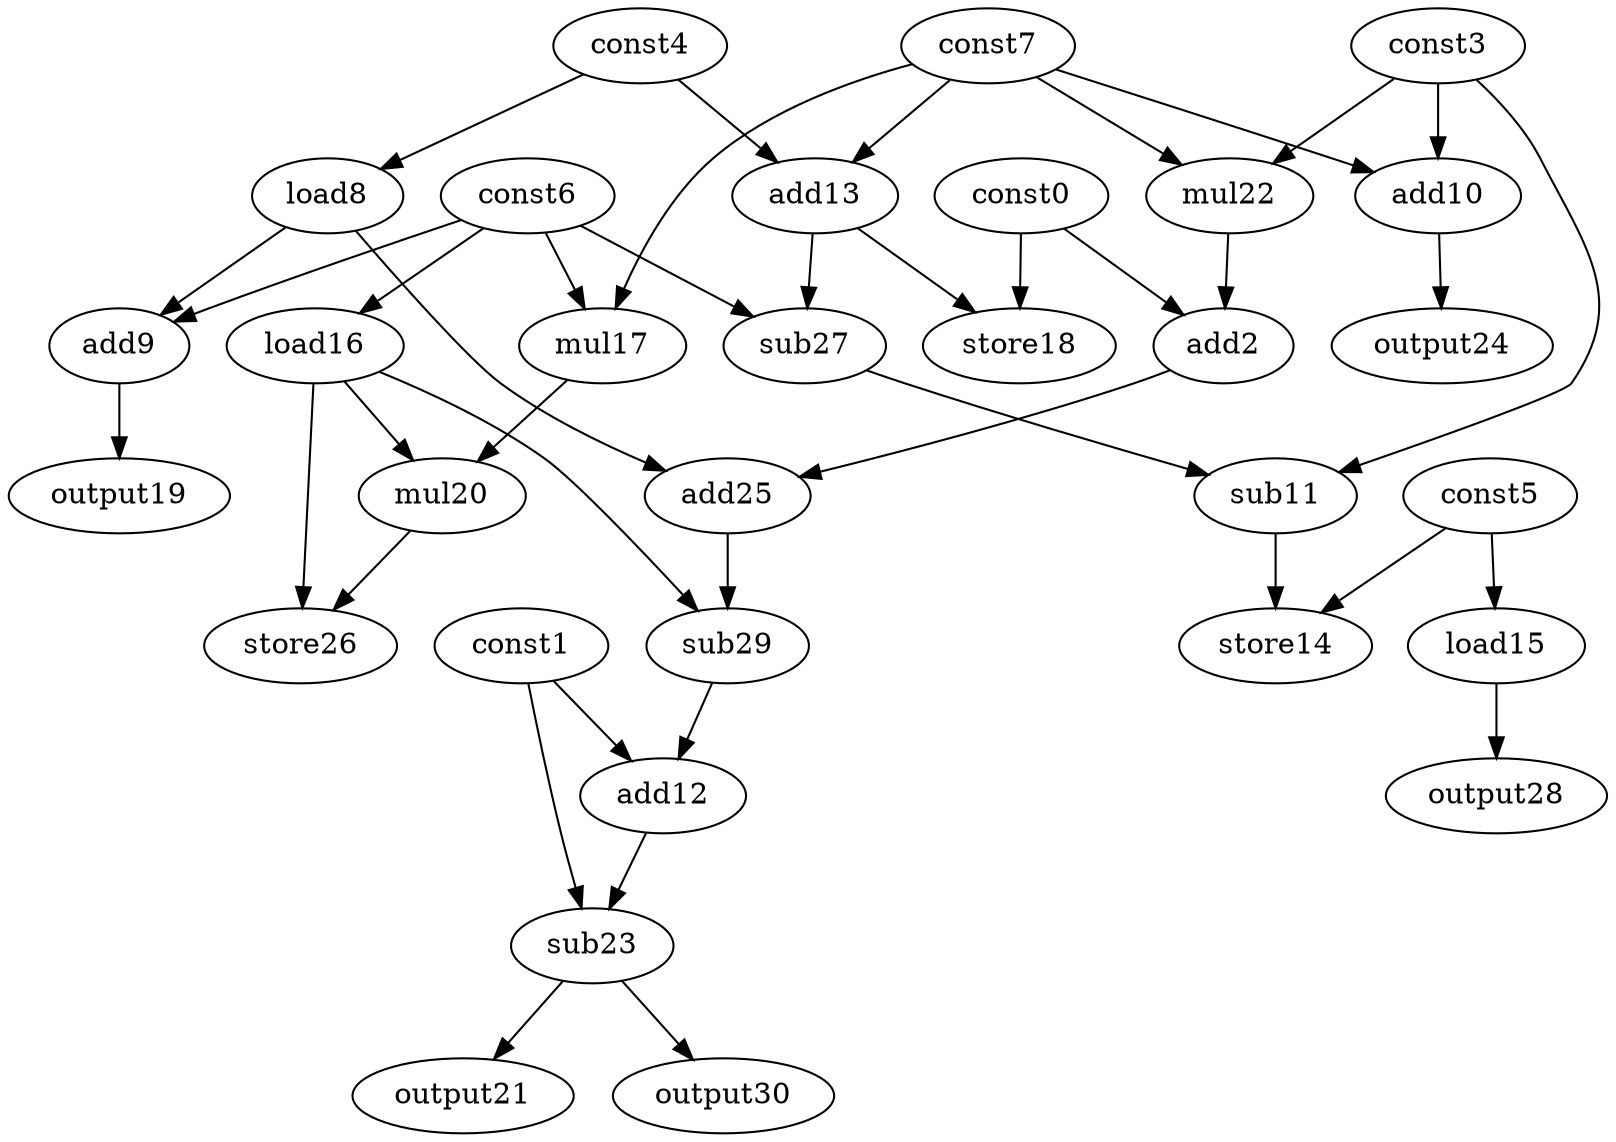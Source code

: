 digraph G { 
const0[opcode=const]; 
const1[opcode=const]; 
add2[opcode=add]; 
const3[opcode=const]; 
const4[opcode=const]; 
const5[opcode=const]; 
const6[opcode=const]; 
const7[opcode=const]; 
load8[opcode=load]; 
add9[opcode=add]; 
add10[opcode=add]; 
sub11[opcode=sub]; 
add12[opcode=add]; 
add13[opcode=add]; 
store14[opcode=store]; 
load15[opcode=load]; 
load16[opcode=load]; 
mul17[opcode=mul]; 
store18[opcode=store]; 
output19[opcode=output]; 
mul20[opcode=mul]; 
output21[opcode=output]; 
mul22[opcode=mul]; 
sub23[opcode=sub]; 
output24[opcode=output]; 
add25[opcode=add]; 
store26[opcode=store]; 
sub27[opcode=sub]; 
output28[opcode=output]; 
sub29[opcode=sub]; 
output30[opcode=output]; 
const4->load8[operand=0];
const3->add10[operand=0];
const7->add10[operand=1];
const4->add13[operand=0];
const7->add13[operand=1];
const5->load15[operand=0];
const6->load16[operand=0];
const6->mul17[operand=0];
const7->mul17[operand=1];
const3->mul22[operand=0];
const7->mul22[operand=1];
const0->add2[operand=0];
mul22->add2[operand=1];
load8->add9[operand=0];
const6->add9[operand=1];
const0->store18[operand=0];
add13->store18[operand=1];
load16->mul20[operand=0];
mul17->mul20[operand=1];
add10->output24[operand=0];
add13->sub27[operand=0];
const6->sub27[operand=1];
load15->output28[operand=0];
sub27->sub11[operand=0];
const3->sub11[operand=1];
add9->output19[operand=0];
load8->add25[operand=0];
add2->add25[operand=1];
load16->store26[operand=0];
mul20->store26[operand=1];
sub11->store14[operand=0];
const5->store14[operand=1];
load16->sub29[operand=0];
add25->sub29[operand=1];
const1->add12[operand=0];
sub29->add12[operand=1];
const1->sub23[operand=0];
add12->sub23[operand=1];
sub23->output21[operand=0];
sub23->output30[operand=0];
}
